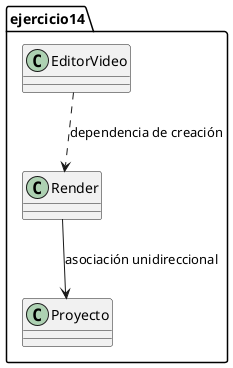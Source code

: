 @startuml
package ejercicio14 {
 class EditorVideo
 class Proyecto
 class Render
 EditorVideo ..> Render : dependencia de creación
 Render --> Proyecto : asociación unidireccional
}
@enduml
